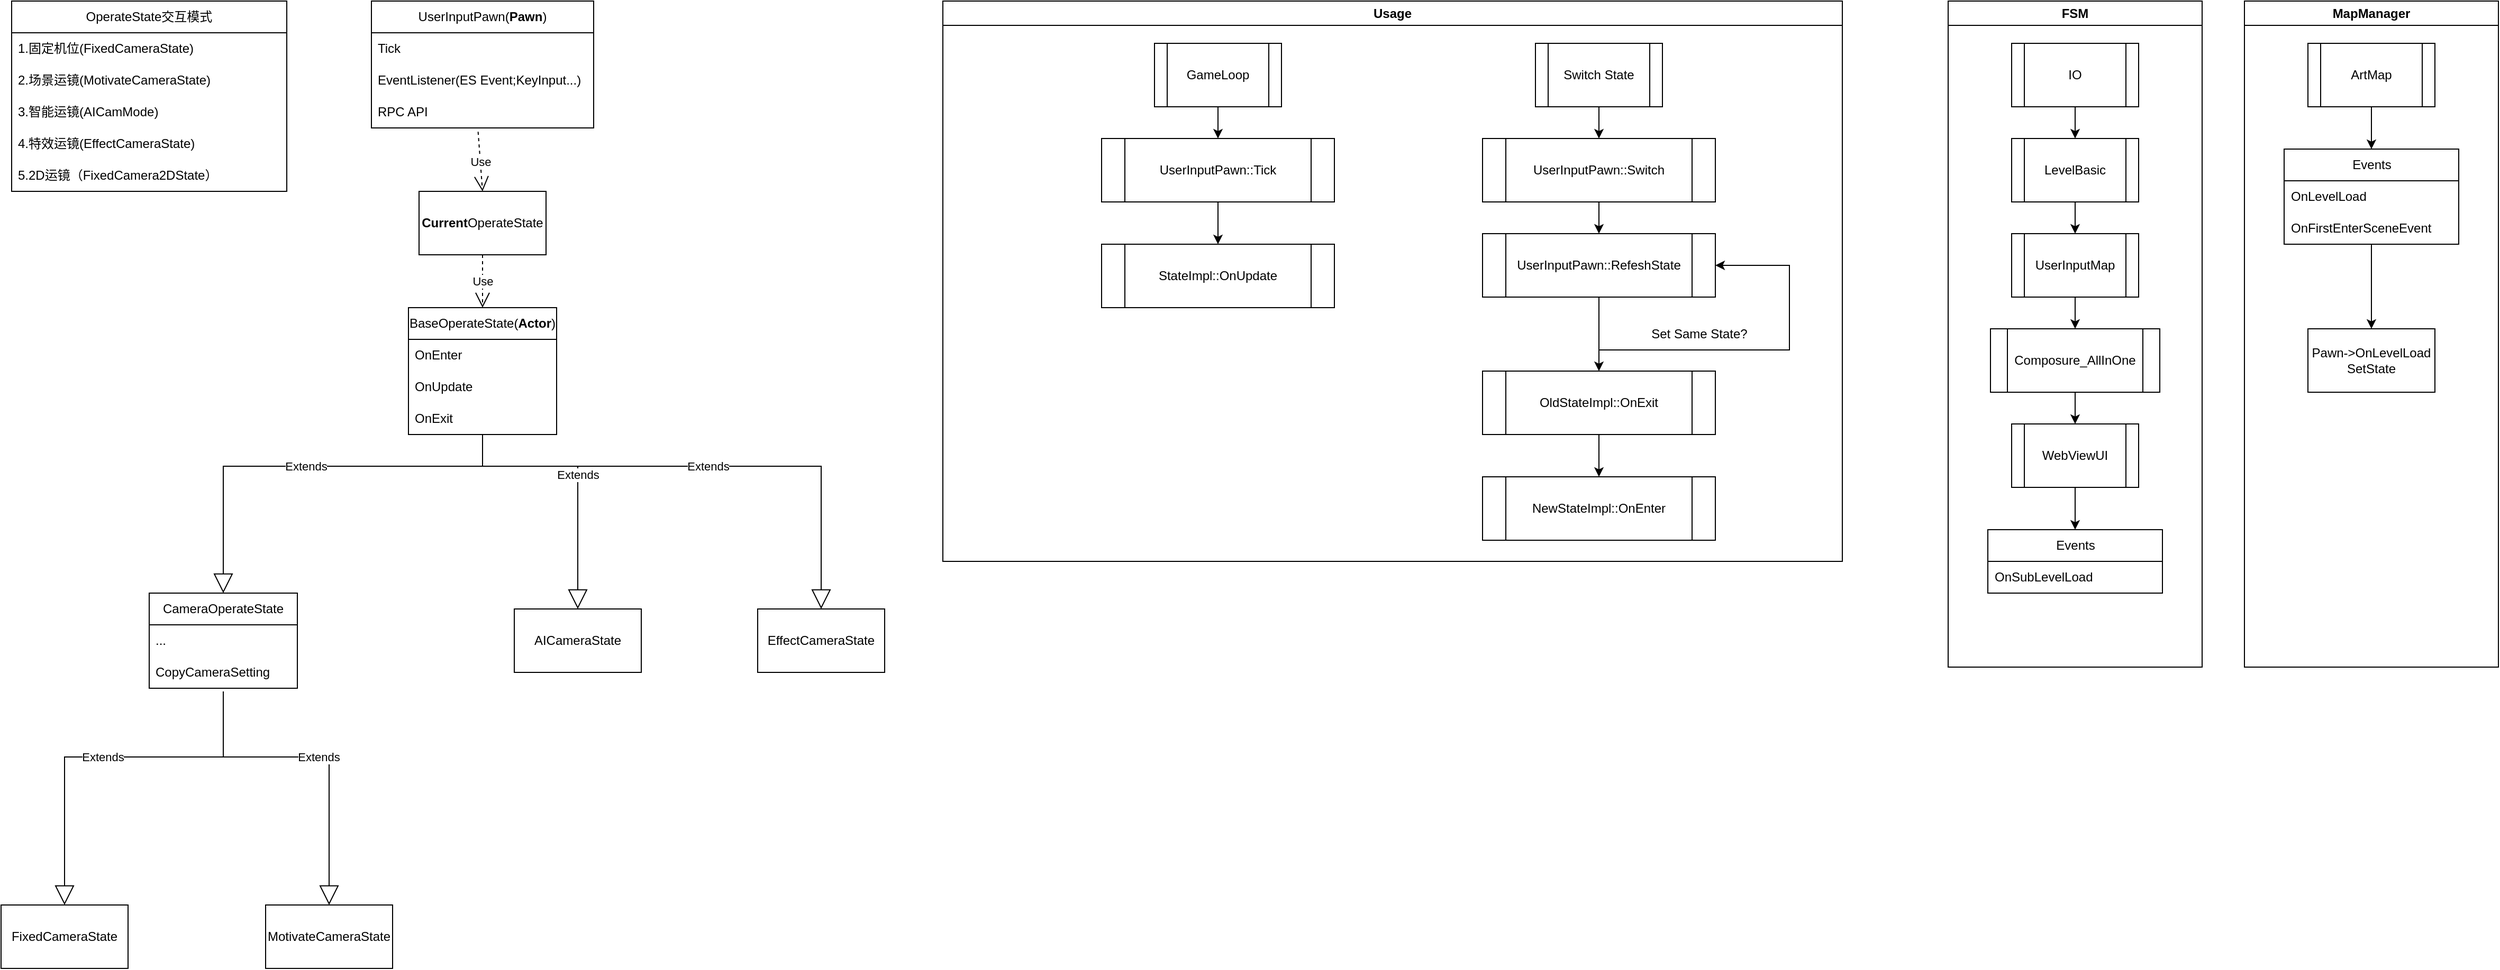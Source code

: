 <mxfile version="24.7.13">
  <diagram name="第 1 页" id="Tp6xkHWeVjN_rBCy3hVp">
    <mxGraphModel dx="1509" dy="785" grid="1" gridSize="10" guides="1" tooltips="1" connect="1" arrows="1" fold="1" page="1" pageScale="1" pageWidth="827" pageHeight="1169" math="0" shadow="0">
      <root>
        <mxCell id="0" />
        <mxCell id="1" parent="0" />
        <mxCell id="voi-5qZwKjMVEsfEQ1OQ-50" value="Usage" style="swimlane;whiteSpace=wrap;html=1;movable=1;resizable=1;rotatable=1;deletable=1;editable=1;locked=0;connectable=1;" parent="1" vertex="1">
          <mxGeometry x="900" y="50" width="850" height="530" as="geometry" />
        </mxCell>
        <mxCell id="voi-5qZwKjMVEsfEQ1OQ-38" value="UserInputPawn::Tick" style="shape=process;whiteSpace=wrap;html=1;backgroundOutline=1;" parent="voi-5qZwKjMVEsfEQ1OQ-50" vertex="1">
          <mxGeometry x="150" y="130" width="220" height="60" as="geometry" />
        </mxCell>
        <mxCell id="voi-5qZwKjMVEsfEQ1OQ-39" value="StateImpl::OnUpdate" style="shape=process;whiteSpace=wrap;html=1;backgroundOutline=1;" parent="voi-5qZwKjMVEsfEQ1OQ-50" vertex="1">
          <mxGeometry x="150" y="230" width="220" height="60" as="geometry" />
        </mxCell>
        <mxCell id="voi-5qZwKjMVEsfEQ1OQ-44" value="" style="endArrow=classic;html=1;rounded=0;exitX=0.5;exitY=1;exitDx=0;exitDy=0;entryX=0.5;entryY=0;entryDx=0;entryDy=0;" parent="voi-5qZwKjMVEsfEQ1OQ-50" source="voi-5qZwKjMVEsfEQ1OQ-35" target="voi-5qZwKjMVEsfEQ1OQ-38" edge="1">
          <mxGeometry width="50" height="50" relative="1" as="geometry">
            <mxPoint x="390" y="110" as="sourcePoint" />
            <mxPoint x="440" y="60" as="targetPoint" />
          </mxGeometry>
        </mxCell>
        <mxCell id="voi-5qZwKjMVEsfEQ1OQ-45" value="" style="endArrow=classic;html=1;rounded=0;exitX=0.5;exitY=1;exitDx=0;exitDy=0;entryX=0.5;entryY=0;entryDx=0;entryDy=0;" parent="voi-5qZwKjMVEsfEQ1OQ-50" source="voi-5qZwKjMVEsfEQ1OQ-38" target="voi-5qZwKjMVEsfEQ1OQ-39" edge="1">
          <mxGeometry width="50" height="50" relative="1" as="geometry">
            <mxPoint x="270" y="110" as="sourcePoint" />
            <mxPoint x="270" y="140" as="targetPoint" />
          </mxGeometry>
        </mxCell>
        <mxCell id="voi-5qZwKjMVEsfEQ1OQ-35" value="GameLoop" style="shape=process;whiteSpace=wrap;html=1;backgroundOutline=1;" parent="voi-5qZwKjMVEsfEQ1OQ-50" vertex="1">
          <mxGeometry x="200" y="40" width="120" height="60" as="geometry" />
        </mxCell>
        <mxCell id="voi-5qZwKjMVEsfEQ1OQ-40" value="Switch State" style="shape=process;whiteSpace=wrap;html=1;backgroundOutline=1;" parent="voi-5qZwKjMVEsfEQ1OQ-50" vertex="1">
          <mxGeometry x="560" y="40" width="120" height="60" as="geometry" />
        </mxCell>
        <mxCell id="voi-5qZwKjMVEsfEQ1OQ-41" value="UserInputPawn::Switch" style="shape=process;whiteSpace=wrap;html=1;backgroundOutline=1;" parent="voi-5qZwKjMVEsfEQ1OQ-50" vertex="1">
          <mxGeometry x="510" y="130" width="220" height="60" as="geometry" />
        </mxCell>
        <mxCell id="voi-5qZwKjMVEsfEQ1OQ-42" value="OldStateImpl::OnExit" style="shape=process;whiteSpace=wrap;html=1;backgroundOutline=1;" parent="voi-5qZwKjMVEsfEQ1OQ-50" vertex="1">
          <mxGeometry x="510" y="350" width="220" height="60" as="geometry" />
        </mxCell>
        <mxCell id="voi-5qZwKjMVEsfEQ1OQ-43" value="NewStateImpl::OnEnter" style="shape=process;whiteSpace=wrap;html=1;backgroundOutline=1;" parent="voi-5qZwKjMVEsfEQ1OQ-50" vertex="1">
          <mxGeometry x="510" y="450" width="220" height="60" as="geometry" />
        </mxCell>
        <mxCell id="voi-5qZwKjMVEsfEQ1OQ-46" value="" style="endArrow=classic;html=1;rounded=0;exitX=0.5;exitY=1;exitDx=0;exitDy=0;entryX=0.5;entryY=0;entryDx=0;entryDy=0;" parent="voi-5qZwKjMVEsfEQ1OQ-50" source="voi-5qZwKjMVEsfEQ1OQ-40" target="voi-5qZwKjMVEsfEQ1OQ-41" edge="1">
          <mxGeometry width="50" height="50" relative="1" as="geometry">
            <mxPoint x="720" y="120" as="sourcePoint" />
            <mxPoint x="770" y="70" as="targetPoint" />
          </mxGeometry>
        </mxCell>
        <mxCell id="voi-5qZwKjMVEsfEQ1OQ-47" value="" style="endArrow=classic;html=1;rounded=0;exitX=0.5;exitY=1;exitDx=0;exitDy=0;entryX=0.5;entryY=0;entryDx=0;entryDy=0;" parent="voi-5qZwKjMVEsfEQ1OQ-50" source="voi-5qZwKjMVEsfEQ1OQ-41" target="Gnl9YeWcq_1xJr4V_gYY-6" edge="1">
          <mxGeometry width="50" height="50" relative="1" as="geometry">
            <mxPoint x="630" y="110" as="sourcePoint" />
            <mxPoint x="630" y="140" as="targetPoint" />
          </mxGeometry>
        </mxCell>
        <mxCell id="voi-5qZwKjMVEsfEQ1OQ-48" value="" style="endArrow=classic;html=1;rounded=0;exitX=0.5;exitY=1;exitDx=0;exitDy=0;entryX=0.5;entryY=0;entryDx=0;entryDy=0;" parent="voi-5qZwKjMVEsfEQ1OQ-50" source="voi-5qZwKjMVEsfEQ1OQ-42" target="voi-5qZwKjMVEsfEQ1OQ-43" edge="1">
          <mxGeometry width="50" height="50" relative="1" as="geometry">
            <mxPoint x="630" y="200" as="sourcePoint" />
            <mxPoint x="630" y="240" as="targetPoint" />
          </mxGeometry>
        </mxCell>
        <mxCell id="Gnl9YeWcq_1xJr4V_gYY-6" value="UserInputPawn::RefeshState" style="shape=process;whiteSpace=wrap;html=1;backgroundOutline=1;" vertex="1" parent="voi-5qZwKjMVEsfEQ1OQ-50">
          <mxGeometry x="510" y="220" width="220" height="60" as="geometry" />
        </mxCell>
        <mxCell id="Gnl9YeWcq_1xJr4V_gYY-7" value="" style="endArrow=classic;html=1;rounded=0;exitX=0.5;exitY=1;exitDx=0;exitDy=0;entryX=0.5;entryY=0;entryDx=0;entryDy=0;" edge="1" parent="voi-5qZwKjMVEsfEQ1OQ-50" source="Gnl9YeWcq_1xJr4V_gYY-6" target="voi-5qZwKjMVEsfEQ1OQ-42">
          <mxGeometry width="50" height="50" relative="1" as="geometry">
            <mxPoint x="960" y="290" as="sourcePoint" />
            <mxPoint x="1010" y="240" as="targetPoint" />
          </mxGeometry>
        </mxCell>
        <mxCell id="Gnl9YeWcq_1xJr4V_gYY-9" value="Set Same State?" style="text;html=1;align=center;verticalAlign=middle;whiteSpace=wrap;rounded=0;" vertex="1" parent="voi-5qZwKjMVEsfEQ1OQ-50">
          <mxGeometry x="660" y="300" width="110" height="30" as="geometry" />
        </mxCell>
        <mxCell id="voi-5qZwKjMVEsfEQ1OQ-9" value="&lt;b&gt;Current&lt;/b&gt;OperateState" style="rounded=0;whiteSpace=wrap;html=1;" parent="1" vertex="1">
          <mxGeometry x="405" y="230" width="120" height="60" as="geometry" />
        </mxCell>
        <mxCell id="voi-5qZwKjMVEsfEQ1OQ-13" value="BaseOperateState(&lt;b&gt;Actor&lt;/b&gt;)" style="swimlane;fontStyle=0;childLayout=stackLayout;horizontal=1;startSize=30;horizontalStack=0;resizeParent=1;resizeParentMax=0;resizeLast=0;collapsible=1;marginBottom=0;whiteSpace=wrap;html=1;" parent="1" vertex="1">
          <mxGeometry x="395" y="340" width="140" height="120" as="geometry" />
        </mxCell>
        <mxCell id="voi-5qZwKjMVEsfEQ1OQ-14" value="OnEnter" style="text;strokeColor=none;fillColor=none;align=left;verticalAlign=middle;spacingLeft=4;spacingRight=4;overflow=hidden;points=[[0,0.5],[1,0.5]];portConstraint=eastwest;rotatable=0;whiteSpace=wrap;html=1;" parent="voi-5qZwKjMVEsfEQ1OQ-13" vertex="1">
          <mxGeometry y="30" width="140" height="30" as="geometry" />
        </mxCell>
        <mxCell id="voi-5qZwKjMVEsfEQ1OQ-15" value="OnUpdate" style="text;strokeColor=none;fillColor=none;align=left;verticalAlign=middle;spacingLeft=4;spacingRight=4;overflow=hidden;points=[[0,0.5],[1,0.5]];portConstraint=eastwest;rotatable=0;whiteSpace=wrap;html=1;" parent="voi-5qZwKjMVEsfEQ1OQ-13" vertex="1">
          <mxGeometry y="60" width="140" height="30" as="geometry" />
        </mxCell>
        <mxCell id="voi-5qZwKjMVEsfEQ1OQ-16" value="OnExit" style="text;strokeColor=none;fillColor=none;align=left;verticalAlign=middle;spacingLeft=4;spacingRight=4;overflow=hidden;points=[[0,0.5],[1,0.5]];portConstraint=eastwest;rotatable=0;whiteSpace=wrap;html=1;" parent="voi-5qZwKjMVEsfEQ1OQ-13" vertex="1">
          <mxGeometry y="90" width="140" height="30" as="geometry" />
        </mxCell>
        <mxCell id="voi-5qZwKjMVEsfEQ1OQ-17" value="UserInputPawn(&lt;b&gt;Pawn&lt;/b&gt;)" style="swimlane;fontStyle=0;childLayout=stackLayout;horizontal=1;startSize=30;horizontalStack=0;resizeParent=1;resizeParentMax=0;resizeLast=0;collapsible=1;marginBottom=0;whiteSpace=wrap;html=1;" parent="1" vertex="1">
          <mxGeometry x="360" y="50" width="210" height="120" as="geometry" />
        </mxCell>
        <mxCell id="voi-5qZwKjMVEsfEQ1OQ-18" value="Tick" style="text;strokeColor=none;fillColor=none;align=left;verticalAlign=middle;spacingLeft=4;spacingRight=4;overflow=hidden;points=[[0,0.5],[1,0.5]];portConstraint=eastwest;rotatable=0;whiteSpace=wrap;html=1;" parent="voi-5qZwKjMVEsfEQ1OQ-17" vertex="1">
          <mxGeometry y="30" width="210" height="30" as="geometry" />
        </mxCell>
        <mxCell id="voi-5qZwKjMVEsfEQ1OQ-19" value="EventListener(ES Event;KeyInput...)" style="text;strokeColor=none;fillColor=none;align=left;verticalAlign=middle;spacingLeft=4;spacingRight=4;overflow=hidden;points=[[0,0.5],[1,0.5]];portConstraint=eastwest;rotatable=0;whiteSpace=wrap;html=1;" parent="voi-5qZwKjMVEsfEQ1OQ-17" vertex="1">
          <mxGeometry y="60" width="210" height="30" as="geometry" />
        </mxCell>
        <mxCell id="voi-5qZwKjMVEsfEQ1OQ-20" value="RPC API&amp;nbsp;" style="text;strokeColor=none;fillColor=none;align=left;verticalAlign=middle;spacingLeft=4;spacingRight=4;overflow=hidden;points=[[0,0.5],[1,0.5]];portConstraint=eastwest;rotatable=0;whiteSpace=wrap;html=1;" parent="voi-5qZwKjMVEsfEQ1OQ-17" vertex="1">
          <mxGeometry y="90" width="210" height="30" as="geometry" />
        </mxCell>
        <mxCell id="voi-5qZwKjMVEsfEQ1OQ-21" value="Use" style="endArrow=open;endSize=12;dashed=1;html=1;rounded=0;exitX=0.5;exitY=1;exitDx=0;exitDy=0;entryX=0.5;entryY=0;entryDx=0;entryDy=0;" parent="1" source="voi-5qZwKjMVEsfEQ1OQ-9" target="voi-5qZwKjMVEsfEQ1OQ-13" edge="1">
          <mxGeometry width="160" relative="1" as="geometry">
            <mxPoint x="435" y="270" as="sourcePoint" />
            <mxPoint x="595" y="270" as="targetPoint" />
          </mxGeometry>
        </mxCell>
        <mxCell id="voi-5qZwKjMVEsfEQ1OQ-22" value="&lt;span style=&quot;text-align: left;&quot;&gt;FixedCameraState&lt;/span&gt;" style="rounded=0;whiteSpace=wrap;html=1;" parent="1" vertex="1">
          <mxGeometry x="10" y="905" width="120" height="60" as="geometry" />
        </mxCell>
        <mxCell id="voi-5qZwKjMVEsfEQ1OQ-23" value="&lt;span style=&quot;text-align: left;&quot;&gt;MotivateCameraState&lt;/span&gt;" style="rounded=0;whiteSpace=wrap;html=1;" parent="1" vertex="1">
          <mxGeometry x="260" y="905" width="120" height="60" as="geometry" />
        </mxCell>
        <mxCell id="voi-5qZwKjMVEsfEQ1OQ-24" value="&lt;span style=&quot;text-align: left;&quot;&gt;AICameraState&lt;/span&gt;" style="rounded=0;whiteSpace=wrap;html=1;" parent="1" vertex="1">
          <mxGeometry x="495" y="625" width="120" height="60" as="geometry" />
        </mxCell>
        <mxCell id="voi-5qZwKjMVEsfEQ1OQ-25" value="&lt;span style=&quot;text-align: left;&quot;&gt;EffectCameraState&lt;/span&gt;" style="rounded=0;whiteSpace=wrap;html=1;" parent="1" vertex="1">
          <mxGeometry x="725" y="625" width="120" height="60" as="geometry" />
        </mxCell>
        <mxCell id="voi-5qZwKjMVEsfEQ1OQ-26" value="Extends" style="endArrow=block;endSize=16;endFill=0;html=1;rounded=0;exitX=0.5;exitY=1.1;exitDx=0;exitDy=0;exitPerimeter=0;entryX=0.5;entryY=0;entryDx=0;entryDy=0;" parent="1" source="voi-5qZwKjMVEsfEQ1OQ-32" target="voi-5qZwKjMVEsfEQ1OQ-22" edge="1">
          <mxGeometry width="160" relative="1" as="geometry">
            <mxPoint x="410" y="595" as="sourcePoint" />
            <mxPoint x="570" y="595" as="targetPoint" />
            <Array as="points">
              <mxPoint x="220" y="765" />
              <mxPoint x="70" y="765" />
            </Array>
          </mxGeometry>
        </mxCell>
        <mxCell id="voi-5qZwKjMVEsfEQ1OQ-27" value="Extends" style="endArrow=block;endSize=16;endFill=0;html=1;rounded=0;entryX=0.5;entryY=0;entryDx=0;entryDy=0;" parent="1" target="voi-5qZwKjMVEsfEQ1OQ-23" edge="1">
          <mxGeometry width="160" relative="1" as="geometry">
            <mxPoint x="220" y="705" as="sourcePoint" />
            <mxPoint x="600" y="595" as="targetPoint" />
            <Array as="points">
              <mxPoint x="220" y="765" />
              <mxPoint x="320" y="765" />
            </Array>
          </mxGeometry>
        </mxCell>
        <mxCell id="voi-5qZwKjMVEsfEQ1OQ-28" value="Extends" style="endArrow=block;endSize=16;endFill=0;html=1;rounded=0;entryX=0.5;entryY=0;entryDx=0;entryDy=0;exitX=0.5;exitY=1.008;exitDx=0;exitDy=0;exitPerimeter=0;" parent="1" source="voi-5qZwKjMVEsfEQ1OQ-16" target="voi-5qZwKjMVEsfEQ1OQ-24" edge="1">
          <mxGeometry width="160" relative="1" as="geometry">
            <mxPoint x="335" y="460" as="sourcePoint" />
            <mxPoint x="655" y="440" as="targetPoint" />
            <Array as="points">
              <mxPoint x="465" y="490" />
              <mxPoint x="555" y="490" />
            </Array>
          </mxGeometry>
        </mxCell>
        <mxCell id="voi-5qZwKjMVEsfEQ1OQ-29" value="Extends" style="endArrow=block;endSize=16;endFill=0;html=1;rounded=0;exitX=0.5;exitY=1;exitDx=0;exitDy=0;exitPerimeter=0;entryX=0.5;entryY=0;entryDx=0;entryDy=0;" parent="1" source="voi-5qZwKjMVEsfEQ1OQ-16" target="voi-5qZwKjMVEsfEQ1OQ-25" edge="1">
          <mxGeometry width="160" relative="1" as="geometry">
            <mxPoint x="343" y="472" as="sourcePoint" />
            <mxPoint x="565" y="540" as="targetPoint" />
            <Array as="points">
              <mxPoint x="465" y="490" />
              <mxPoint x="785" y="490" />
            </Array>
          </mxGeometry>
        </mxCell>
        <mxCell id="voi-5qZwKjMVEsfEQ1OQ-30" value="CameraOperateState" style="swimlane;fontStyle=0;childLayout=stackLayout;horizontal=1;startSize=30;horizontalStack=0;resizeParent=1;resizeParentMax=0;resizeLast=0;collapsible=1;marginBottom=0;whiteSpace=wrap;html=1;" parent="1" vertex="1">
          <mxGeometry x="150" y="610" width="140" height="90" as="geometry" />
        </mxCell>
        <mxCell id="voi-5qZwKjMVEsfEQ1OQ-31" value="..." style="text;strokeColor=none;fillColor=none;align=left;verticalAlign=middle;spacingLeft=4;spacingRight=4;overflow=hidden;points=[[0,0.5],[1,0.5]];portConstraint=eastwest;rotatable=0;whiteSpace=wrap;html=1;" parent="voi-5qZwKjMVEsfEQ1OQ-30" vertex="1">
          <mxGeometry y="30" width="140" height="30" as="geometry" />
        </mxCell>
        <mxCell id="voi-5qZwKjMVEsfEQ1OQ-32" value="CopyCameraSetting" style="text;strokeColor=none;fillColor=none;align=left;verticalAlign=middle;spacingLeft=4;spacingRight=4;overflow=hidden;points=[[0,0.5],[1,0.5]];portConstraint=eastwest;rotatable=0;whiteSpace=wrap;html=1;" parent="voi-5qZwKjMVEsfEQ1OQ-30" vertex="1">
          <mxGeometry y="60" width="140" height="30" as="geometry" />
        </mxCell>
        <mxCell id="voi-5qZwKjMVEsfEQ1OQ-34" value="Extends" style="endArrow=block;endSize=16;endFill=0;html=1;rounded=0;entryX=0.5;entryY=0;entryDx=0;entryDy=0;" parent="1" target="voi-5qZwKjMVEsfEQ1OQ-30" edge="1">
          <mxGeometry width="160" relative="1" as="geometry">
            <mxPoint x="465" y="460" as="sourcePoint" />
            <mxPoint x="415" y="530" as="targetPoint" />
            <Array as="points">
              <mxPoint x="465" y="490" />
              <mxPoint x="220" y="490" />
            </Array>
          </mxGeometry>
        </mxCell>
        <mxCell id="voi-5qZwKjMVEsfEQ1OQ-51" value="Use" style="endArrow=open;endSize=12;dashed=1;html=1;rounded=0;exitX=0.48;exitY=1.12;exitDx=0;exitDy=0;entryX=0.5;entryY=0;entryDx=0;entryDy=0;exitPerimeter=0;" parent="1" source="voi-5qZwKjMVEsfEQ1OQ-20" target="voi-5qZwKjMVEsfEQ1OQ-9" edge="1">
          <mxGeometry width="160" relative="1" as="geometry">
            <mxPoint x="345" y="300" as="sourcePoint" />
            <mxPoint x="345" y="350" as="targetPoint" />
          </mxGeometry>
        </mxCell>
        <mxCell id="voi-5qZwKjMVEsfEQ1OQ-52" value="OperateState交互模式" style="swimlane;fontStyle=0;childLayout=stackLayout;horizontal=1;startSize=30;horizontalStack=0;resizeParent=1;resizeParentMax=0;resizeLast=0;collapsible=1;marginBottom=0;whiteSpace=wrap;html=1;" parent="1" vertex="1">
          <mxGeometry x="20" y="50" width="260" height="180" as="geometry" />
        </mxCell>
        <mxCell id="voi-5qZwKjMVEsfEQ1OQ-53" value="1.固定机位(FixedCameraState)" style="text;strokeColor=none;fillColor=none;align=left;verticalAlign=middle;spacingLeft=4;spacingRight=4;overflow=hidden;points=[[0,0.5],[1,0.5]];portConstraint=eastwest;rotatable=0;whiteSpace=wrap;html=1;" parent="voi-5qZwKjMVEsfEQ1OQ-52" vertex="1">
          <mxGeometry y="30" width="260" height="30" as="geometry" />
        </mxCell>
        <mxCell id="voi-5qZwKjMVEsfEQ1OQ-54" value="2.场景运镜(MotivateCameraState)" style="text;strokeColor=none;fillColor=none;align=left;verticalAlign=middle;spacingLeft=4;spacingRight=4;overflow=hidden;points=[[0,0.5],[1,0.5]];portConstraint=eastwest;rotatable=0;whiteSpace=wrap;html=1;" parent="voi-5qZwKjMVEsfEQ1OQ-52" vertex="1">
          <mxGeometry y="60" width="260" height="30" as="geometry" />
        </mxCell>
        <mxCell id="voi-5qZwKjMVEsfEQ1OQ-55" value="3.智能运镜(AICamMode)" style="text;strokeColor=none;fillColor=none;align=left;verticalAlign=middle;spacingLeft=4;spacingRight=4;overflow=hidden;points=[[0,0.5],[1,0.5]];portConstraint=eastwest;rotatable=0;whiteSpace=wrap;html=1;" parent="voi-5qZwKjMVEsfEQ1OQ-52" vertex="1">
          <mxGeometry y="90" width="260" height="30" as="geometry" />
        </mxCell>
        <mxCell id="voi-5qZwKjMVEsfEQ1OQ-56" value="4.特效运镜(EffectCameraState)" style="text;strokeColor=none;fillColor=none;align=left;verticalAlign=middle;spacingLeft=4;spacingRight=4;overflow=hidden;points=[[0,0.5],[1,0.5]];portConstraint=eastwest;rotatable=0;whiteSpace=wrap;html=1;" parent="voi-5qZwKjMVEsfEQ1OQ-52" vertex="1">
          <mxGeometry y="120" width="260" height="30" as="geometry" />
        </mxCell>
        <mxCell id="Gnl9YeWcq_1xJr4V_gYY-5" value="5.2D运镜（FixedCamera2DState）" style="text;strokeColor=none;fillColor=none;align=left;verticalAlign=middle;spacingLeft=4;spacingRight=4;overflow=hidden;points=[[0,0.5],[1,0.5]];portConstraint=eastwest;rotatable=0;whiteSpace=wrap;html=1;" vertex="1" parent="voi-5qZwKjMVEsfEQ1OQ-52">
          <mxGeometry y="150" width="260" height="30" as="geometry" />
        </mxCell>
        <mxCell id="0EmzFeg-Wte-MhRcvAQJ-17" value="IO" style="shape=process;whiteSpace=wrap;html=1;backgroundOutline=1;" parent="1" vertex="1">
          <mxGeometry x="1910" y="90" width="120" height="60" as="geometry" />
        </mxCell>
        <mxCell id="0EmzFeg-Wte-MhRcvAQJ-18" value="LevelBasic" style="shape=process;whiteSpace=wrap;html=1;backgroundOutline=1;" parent="1" vertex="1">
          <mxGeometry x="1910" y="180" width="120" height="60" as="geometry" />
        </mxCell>
        <mxCell id="0EmzFeg-Wte-MhRcvAQJ-19" value="UserInputMap" style="shape=process;whiteSpace=wrap;html=1;backgroundOutline=1;" parent="1" vertex="1">
          <mxGeometry x="1910" y="270" width="120" height="60" as="geometry" />
        </mxCell>
        <mxCell id="0EmzFeg-Wte-MhRcvAQJ-20" value="Composure_AllInOne" style="shape=process;whiteSpace=wrap;html=1;backgroundOutline=1;" parent="1" vertex="1">
          <mxGeometry x="1890" y="360" width="160" height="60" as="geometry" />
        </mxCell>
        <mxCell id="0EmzFeg-Wte-MhRcvAQJ-21" value="WebViewUI" style="shape=process;whiteSpace=wrap;html=1;backgroundOutline=1;" parent="1" vertex="1">
          <mxGeometry x="1910" y="450" width="120" height="60" as="geometry" />
        </mxCell>
        <mxCell id="0EmzFeg-Wte-MhRcvAQJ-22" value="" style="endArrow=classic;html=1;rounded=0;exitX=0.5;exitY=1;exitDx=0;exitDy=0;entryX=0.5;entryY=0;entryDx=0;entryDy=0;" parent="1" source="0EmzFeg-Wte-MhRcvAQJ-17" target="0EmzFeg-Wte-MhRcvAQJ-18" edge="1">
          <mxGeometry width="50" height="50" relative="1" as="geometry">
            <mxPoint x="1570" y="160" as="sourcePoint" />
            <mxPoint x="1570" y="190" as="targetPoint" />
          </mxGeometry>
        </mxCell>
        <mxCell id="0EmzFeg-Wte-MhRcvAQJ-23" value="" style="endArrow=classic;html=1;rounded=0;exitX=0.5;exitY=1;exitDx=0;exitDy=0;entryX=0.5;entryY=0;entryDx=0;entryDy=0;" parent="1" source="0EmzFeg-Wte-MhRcvAQJ-18" target="0EmzFeg-Wte-MhRcvAQJ-19" edge="1">
          <mxGeometry width="50" height="50" relative="1" as="geometry">
            <mxPoint x="1980" y="160" as="sourcePoint" />
            <mxPoint x="1980" y="190" as="targetPoint" />
          </mxGeometry>
        </mxCell>
        <mxCell id="0EmzFeg-Wte-MhRcvAQJ-24" value="" style="endArrow=classic;html=1;rounded=0;exitX=0.5;exitY=1;exitDx=0;exitDy=0;entryX=0.5;entryY=0;entryDx=0;entryDy=0;" parent="1" source="0EmzFeg-Wte-MhRcvAQJ-19" target="0EmzFeg-Wte-MhRcvAQJ-20" edge="1">
          <mxGeometry width="50" height="50" relative="1" as="geometry">
            <mxPoint x="1990" y="170" as="sourcePoint" />
            <mxPoint x="1990" y="200" as="targetPoint" />
          </mxGeometry>
        </mxCell>
        <mxCell id="0EmzFeg-Wte-MhRcvAQJ-25" value="" style="endArrow=classic;html=1;rounded=0;exitX=0.5;exitY=1;exitDx=0;exitDy=0;entryX=0.5;entryY=0;entryDx=0;entryDy=0;" parent="1" source="0EmzFeg-Wte-MhRcvAQJ-20" target="0EmzFeg-Wte-MhRcvAQJ-21" edge="1">
          <mxGeometry width="50" height="50" relative="1" as="geometry">
            <mxPoint x="2000" y="180" as="sourcePoint" />
            <mxPoint x="2000" y="210" as="targetPoint" />
          </mxGeometry>
        </mxCell>
        <mxCell id="0EmzFeg-Wte-MhRcvAQJ-30" value="FSM" style="swimlane;whiteSpace=wrap;html=1;" parent="1" vertex="1">
          <mxGeometry x="1850" y="50" width="240" height="630" as="geometry" />
        </mxCell>
        <mxCell id="0EmzFeg-Wte-MhRcvAQJ-31" value="Events" style="swimlane;fontStyle=0;childLayout=stackLayout;horizontal=1;startSize=30;horizontalStack=0;resizeParent=1;resizeParentMax=0;resizeLast=0;collapsible=1;marginBottom=0;whiteSpace=wrap;html=1;" parent="0EmzFeg-Wte-MhRcvAQJ-30" vertex="1">
          <mxGeometry x="37.5" y="500" width="165" height="60" as="geometry" />
        </mxCell>
        <mxCell id="0EmzFeg-Wte-MhRcvAQJ-32" value="&lt;span style=&quot;text-align: center;&quot;&gt;OnSubLevelLoad&lt;/span&gt;" style="text;strokeColor=none;fillColor=none;align=left;verticalAlign=middle;spacingLeft=4;spacingRight=4;overflow=hidden;points=[[0,0.5],[1,0.5]];portConstraint=eastwest;rotatable=0;whiteSpace=wrap;html=1;" parent="0EmzFeg-Wte-MhRcvAQJ-31" vertex="1">
          <mxGeometry y="30" width="165" height="30" as="geometry" />
        </mxCell>
        <mxCell id="0EmzFeg-Wte-MhRcvAQJ-35" value="" style="endArrow=classic;html=1;rounded=0;exitX=0.5;exitY=1;exitDx=0;exitDy=0;entryX=0.5;entryY=0;entryDx=0;entryDy=0;" parent="1" source="0EmzFeg-Wte-MhRcvAQJ-21" target="0EmzFeg-Wte-MhRcvAQJ-31" edge="1">
          <mxGeometry width="50" height="50" relative="1" as="geometry">
            <mxPoint x="2270" y="480" as="sourcePoint" />
            <mxPoint x="2320" y="430" as="targetPoint" />
          </mxGeometry>
        </mxCell>
        <mxCell id="0EmzFeg-Wte-MhRcvAQJ-36" value="MapManager" style="swimlane;whiteSpace=wrap;html=1;" parent="1" vertex="1">
          <mxGeometry x="2130" y="50" width="240" height="630" as="geometry" />
        </mxCell>
        <mxCell id="0EmzFeg-Wte-MhRcvAQJ-37" value="Events" style="swimlane;fontStyle=0;childLayout=stackLayout;horizontal=1;startSize=30;horizontalStack=0;resizeParent=1;resizeParentMax=0;resizeLast=0;collapsible=1;marginBottom=0;whiteSpace=wrap;html=1;" parent="0EmzFeg-Wte-MhRcvAQJ-36" vertex="1">
          <mxGeometry x="37.5" y="140" width="165" height="90" as="geometry" />
        </mxCell>
        <mxCell id="0EmzFeg-Wte-MhRcvAQJ-38" value="&lt;span style=&quot;text-align: center;&quot;&gt;OnLevelLoad&lt;/span&gt;" style="text;strokeColor=none;fillColor=none;align=left;verticalAlign=middle;spacingLeft=4;spacingRight=4;overflow=hidden;points=[[0,0.5],[1,0.5]];portConstraint=eastwest;rotatable=0;whiteSpace=wrap;html=1;" parent="0EmzFeg-Wte-MhRcvAQJ-37" vertex="1">
          <mxGeometry y="30" width="165" height="30" as="geometry" />
        </mxCell>
        <mxCell id="0EmzFeg-Wte-MhRcvAQJ-41" value="&lt;span style=&quot;text-align: center;&quot;&gt;OnFirstEnterSceneEvent&lt;/span&gt;" style="text;strokeColor=none;fillColor=none;align=left;verticalAlign=middle;spacingLeft=4;spacingRight=4;overflow=hidden;points=[[0,0.5],[1,0.5]];portConstraint=eastwest;rotatable=0;whiteSpace=wrap;html=1;" parent="0EmzFeg-Wte-MhRcvAQJ-37" vertex="1">
          <mxGeometry y="60" width="165" height="30" as="geometry" />
        </mxCell>
        <mxCell id="0EmzFeg-Wte-MhRcvAQJ-28" value="ArtMap" style="shape=process;whiteSpace=wrap;html=1;backgroundOutline=1;" parent="0EmzFeg-Wte-MhRcvAQJ-36" vertex="1">
          <mxGeometry x="60" y="40" width="120" height="60" as="geometry" />
        </mxCell>
        <mxCell id="0EmzFeg-Wte-MhRcvAQJ-40" value="" style="endArrow=classic;html=1;rounded=0;exitX=0.5;exitY=1;exitDx=0;exitDy=0;entryX=0.5;entryY=0;entryDx=0;entryDy=0;" parent="0EmzFeg-Wte-MhRcvAQJ-36" source="0EmzFeg-Wte-MhRcvAQJ-28" target="0EmzFeg-Wte-MhRcvAQJ-37" edge="1">
          <mxGeometry width="50" height="50" relative="1" as="geometry">
            <mxPoint x="340" y="150" as="sourcePoint" />
            <mxPoint x="390" y="100" as="targetPoint" />
          </mxGeometry>
        </mxCell>
        <mxCell id="0EmzFeg-Wte-MhRcvAQJ-45" value="Pawn-&amp;gt;OnLevelLoad&lt;div&gt;SetState&lt;/div&gt;" style="rounded=0;whiteSpace=wrap;html=1;" parent="0EmzFeg-Wte-MhRcvAQJ-36" vertex="1">
          <mxGeometry x="60" y="310" width="120" height="60" as="geometry" />
        </mxCell>
        <mxCell id="0EmzFeg-Wte-MhRcvAQJ-46" value="" style="endArrow=classic;html=1;rounded=0;entryX=0.5;entryY=0;entryDx=0;entryDy=0;" parent="0EmzFeg-Wte-MhRcvAQJ-36" target="0EmzFeg-Wte-MhRcvAQJ-45" edge="1">
          <mxGeometry width="50" height="50" relative="1" as="geometry">
            <mxPoint x="120" y="230" as="sourcePoint" />
            <mxPoint x="370" y="300" as="targetPoint" />
          </mxGeometry>
        </mxCell>
        <mxCell id="Gnl9YeWcq_1xJr4V_gYY-8" value="" style="endArrow=classic;html=1;rounded=0;entryX=1;entryY=0.5;entryDx=0;entryDy=0;" edge="1" parent="1" target="Gnl9YeWcq_1xJr4V_gYY-6">
          <mxGeometry width="50" height="50" relative="1" as="geometry">
            <mxPoint x="1520" y="380" as="sourcePoint" />
            <mxPoint x="1840" y="310" as="targetPoint" />
            <Array as="points">
              <mxPoint x="1700" y="380" />
              <mxPoint x="1700" y="300" />
            </Array>
          </mxGeometry>
        </mxCell>
      </root>
    </mxGraphModel>
  </diagram>
</mxfile>
